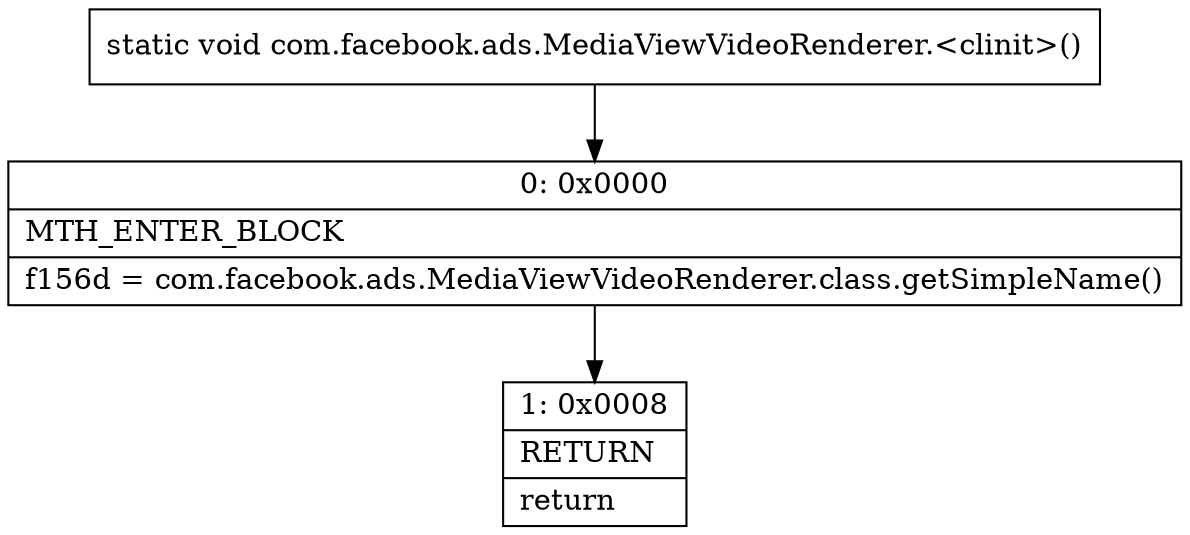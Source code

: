 digraph "CFG forcom.facebook.ads.MediaViewVideoRenderer.\<clinit\>()V" {
Node_0 [shape=record,label="{0\:\ 0x0000|MTH_ENTER_BLOCK\l|f156d = com.facebook.ads.MediaViewVideoRenderer.class.getSimpleName()\l}"];
Node_1 [shape=record,label="{1\:\ 0x0008|RETURN\l|return\l}"];
MethodNode[shape=record,label="{static void com.facebook.ads.MediaViewVideoRenderer.\<clinit\>() }"];
MethodNode -> Node_0;
Node_0 -> Node_1;
}

